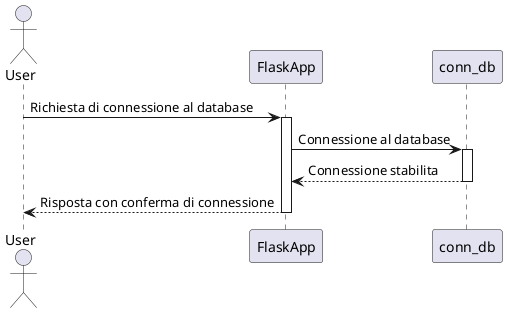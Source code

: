 @startuml
actor User
participant FlaskApp
participant conn_db

User -> FlaskApp: Richiesta di connessione al database
activate FlaskApp
FlaskApp -> conn_db: Connessione al database
activate conn_db
conn_db --> FlaskApp: Connessione stabilita
deactivate conn_db
FlaskApp --> User: Risposta con conferma di connessione
deactivate FlaskApp
@enduml
